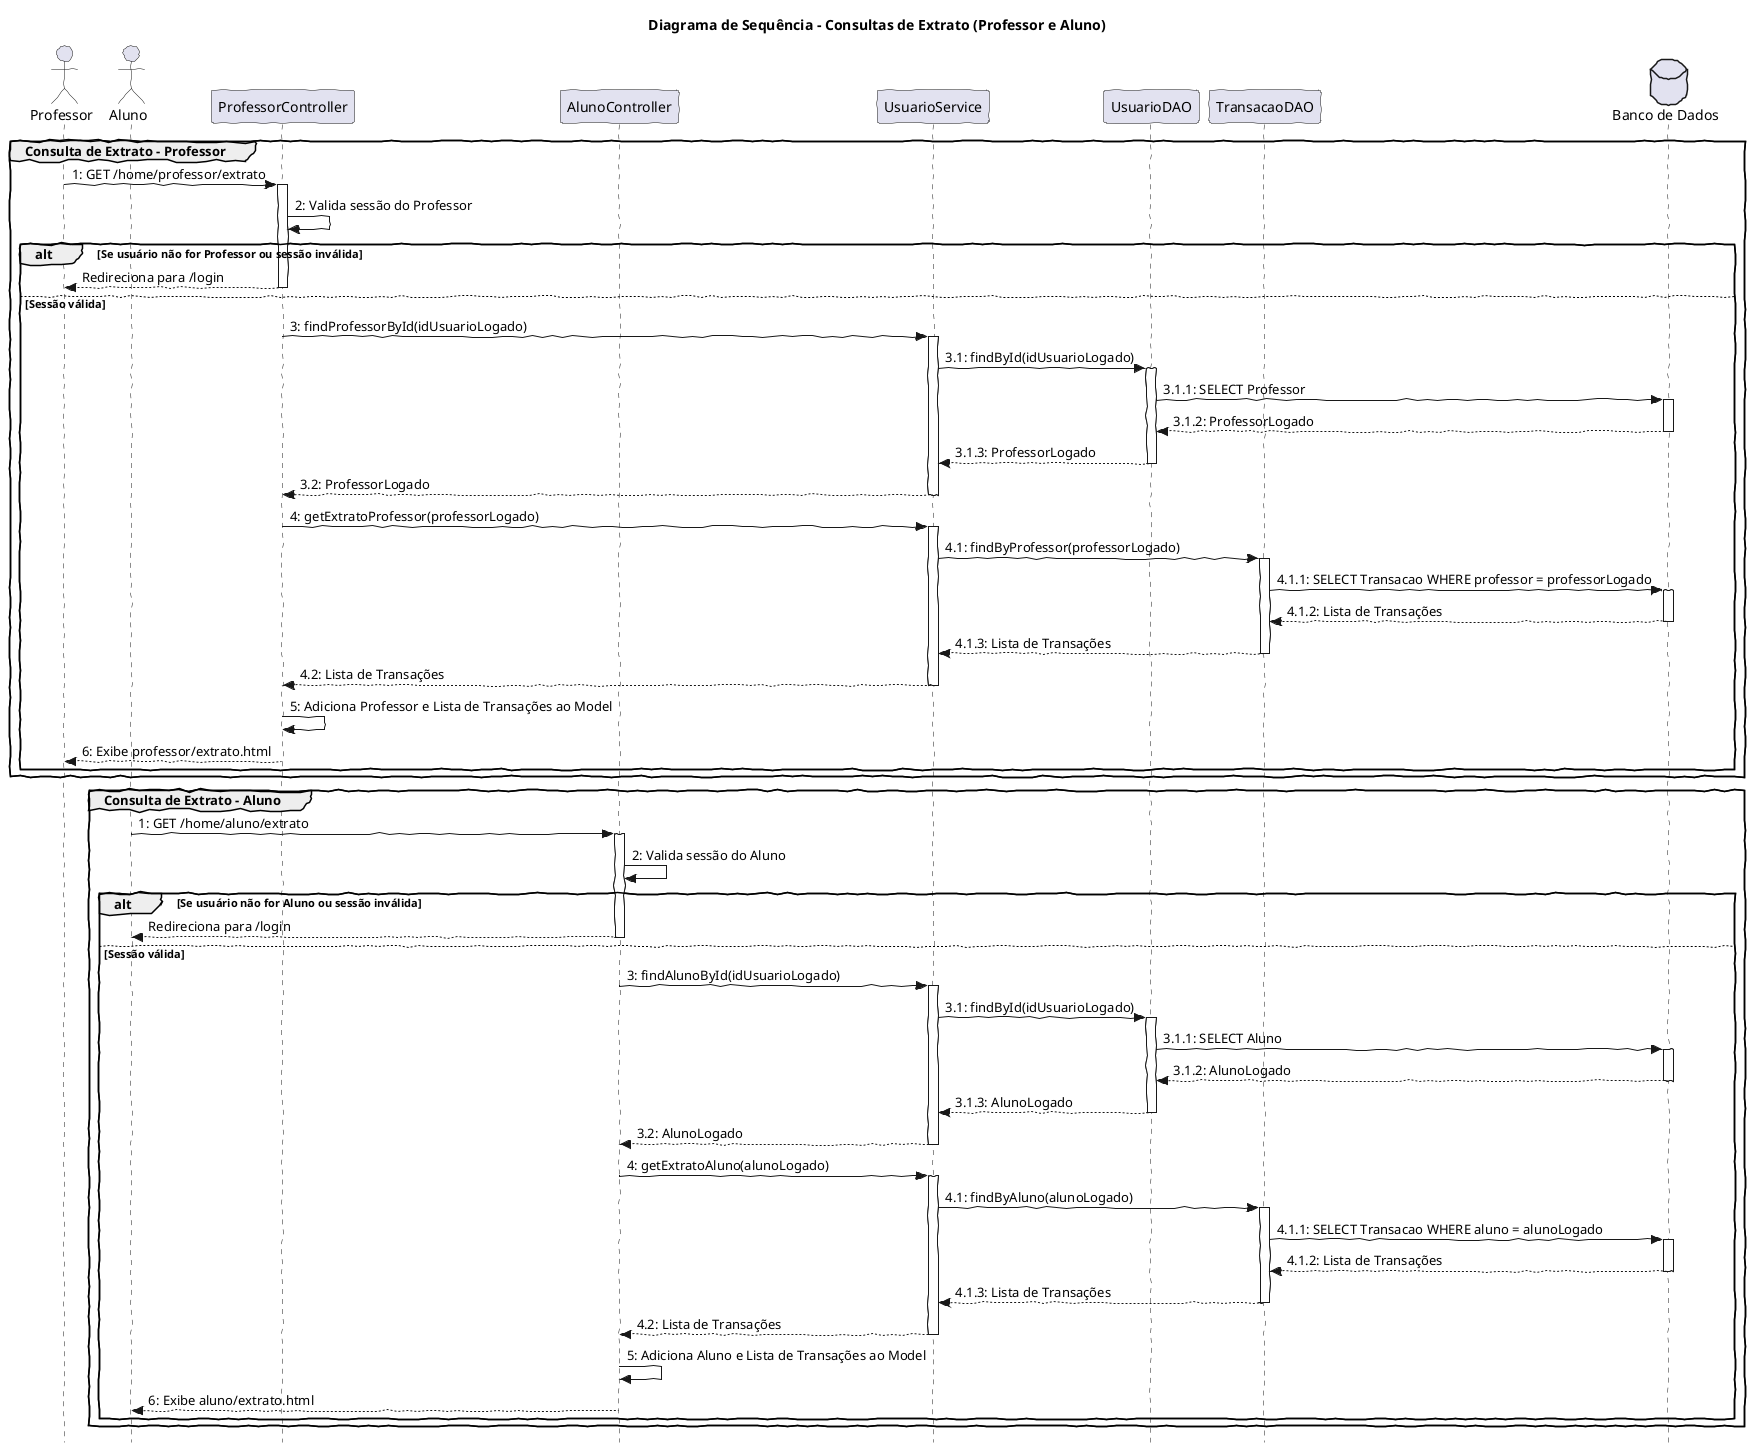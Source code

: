 @startuml Consultas de Extrato (Professor e Aluno)
skinparam handwritten true
skinparam style strictuml

title Diagrama de Sequência - Consultas de Extrato (Professor e Aluno)

actor Professor as P
actor Aluno as A
participant ProfessorController as PC
participant AlunoController as AC
participant UsuarioService as US
participant UsuarioDAO as UDAO
participant TransacaoDAO as TDAO
database "Banco de Dados" as DB

' Fluxo para Consulta de Extrato (Professor)
group Consulta de Extrato - Professor
    P -> PC : 1: GET /home/professor/extrato
    activate PC
    PC -> PC : 2: Valida sessão do Professor
    alt Se usuário não for Professor ou sessão inválida
        PC --> P : Redireciona para /login
        deactivate PC
    else Sessão válida
        PC -> US : 3: findProfessorById(idUsuarioLogado)
        activate US
        US -> UDAO : 3.1: findById(idUsuarioLogado)
        activate UDAO
        UDAO -> DB : 3.1.1: SELECT Professor
        activate DB
        DB --> UDAO : 3.1.2: ProfessorLogado
        deactivate DB
        UDAO --> US : 3.1.3: ProfessorLogado
        deactivate UDAO
        US --> PC : 3.2: ProfessorLogado
        deactivate US

        PC -> US : 4: getExtratoProfessor(professorLogado)
        activate US
        US -> TDAO : 4.1: findByProfessor(professorLogado)
        activate TDAO
        TDAO -> DB : 4.1.1: SELECT Transacao WHERE professor = professorLogado
        activate DB
        DB --> TDAO : 4.1.2: Lista de Transações
        deactivate DB
        TDAO --> US : 4.1.3: Lista de Transações
        deactivate TDAO
        US --> PC : 4.2: Lista de Transações
        deactivate US

        PC -> PC : 5: Adiciona Professor e Lista de Transações ao Model
        PC --> P : 6: Exibe professor/extrato.html
        deactivate PC
    end
end

' Fluxo para Consulta de Extrato (Aluno)
group Consulta de Extrato - Aluno
    A -> AC : 1: GET /home/aluno/extrato
    activate AC
    AC -> AC : 2: Valida sessão do Aluno
    alt Se usuário não for Aluno ou sessão inválida
        AC --> A : Redireciona para /login
        deactivate AC
    else Sessão válida
        AC -> US : 3: findAlunoById(idUsuarioLogado)
        activate US
        US -> UDAO : 3.1: findById(idUsuarioLogado)
        activate UDAO
        UDAO -> DB : 3.1.1: SELECT Aluno
        activate DB
        DB --> UDAO : 3.1.2: AlunoLogado
        deactivate DB
        UDAO --> US : 3.1.3: AlunoLogado
        deactivate UDAO
        US --> AC : 3.2: AlunoLogado
        deactivate US

        AC -> US : 4: getExtratoAluno(alunoLogado)
        activate US
        US -> TDAO : 4.1: findByAluno(alunoLogado)
        activate TDAO
        TDAO -> DB : 4.1.1: SELECT Transacao WHERE aluno = alunoLogado
        activate DB
        DB --> TDAO : 4.1.2: Lista de Transações
        deactivate DB
        TDAO --> US : 4.1.3: Lista de Transações
        deactivate TDAO
        US --> AC : 4.2: Lista de Transações
        deactivate US

        AC -> AC : 5: Adiciona Aluno e Lista de Transações ao Model
        AC --> A : 6: Exibe aluno/extrato.html
        deactivate AC
    end
end
@enduml
